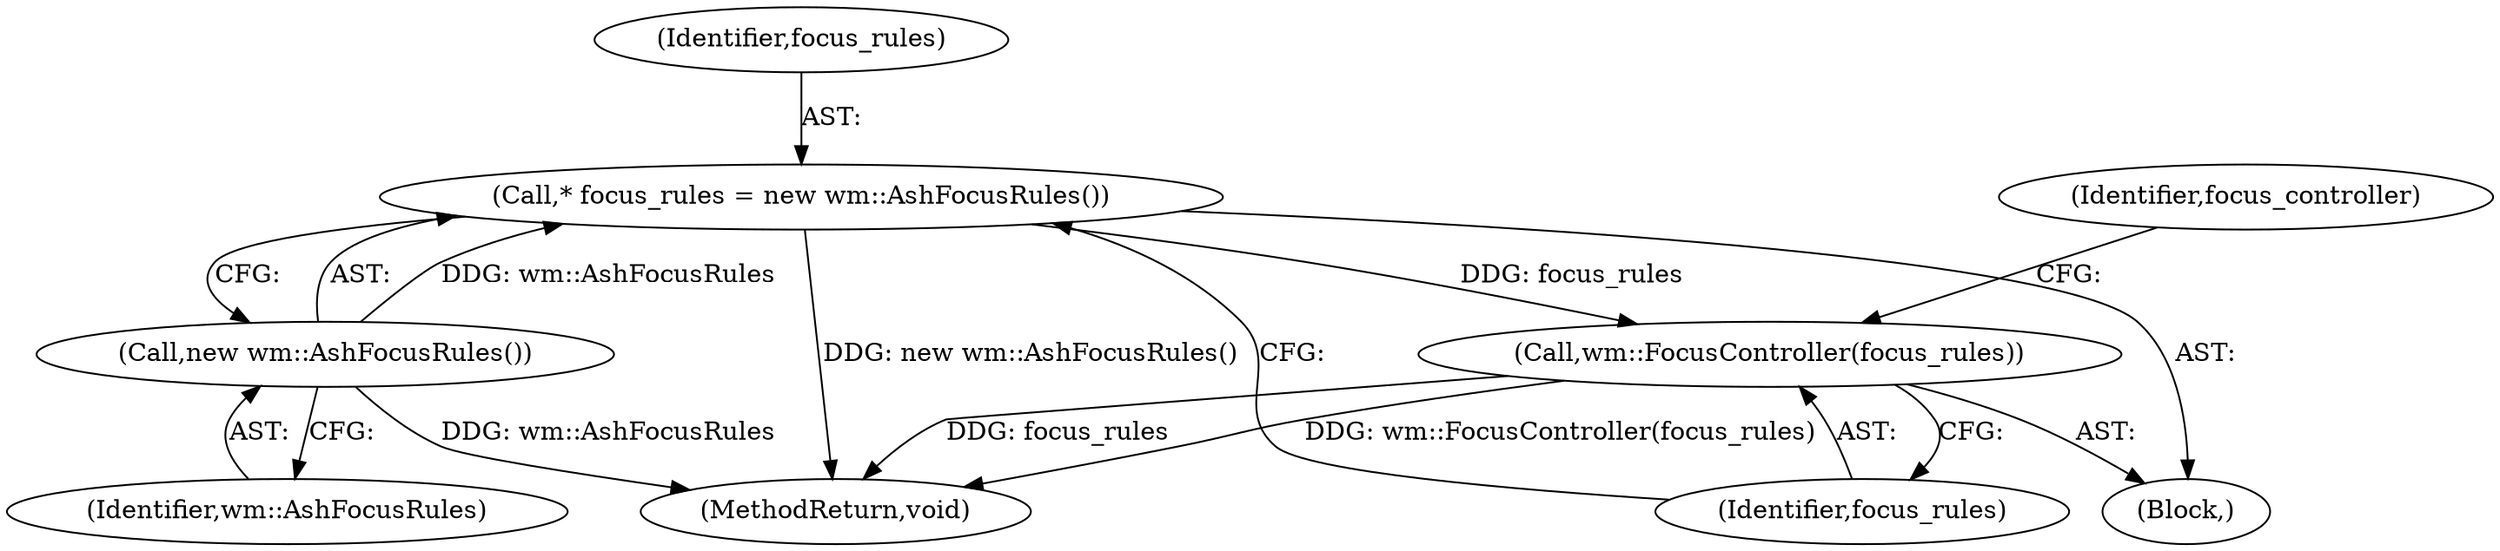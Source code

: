 digraph "0_Chrome_de485eb849be99305925de2257da3b85325df2fd@pointer" {
"1000186" [label="(Call,* focus_rules = new wm::AshFocusRules())"];
"1000188" [label="(Call,new wm::AshFocusRules())"];
"1000190" [label="(Call,wm::FocusController(focus_rules))"];
"1000187" [label="(Identifier,focus_rules)"];
"1000190" [label="(Call,wm::FocusController(focus_rules))"];
"1000191" [label="(Identifier,focus_rules)"];
"1000193" [label="(Identifier,focus_controller)"];
"1000186" [label="(Call,* focus_rules = new wm::AshFocusRules())"];
"1000188" [label="(Call,new wm::AshFocusRules())"];
"1000189" [label="(Identifier,wm::AshFocusRules)"];
"1000341" [label="(MethodReturn,void)"];
"1000106" [label="(Block,)"];
"1000186" -> "1000106"  [label="AST: "];
"1000186" -> "1000188"  [label="CFG: "];
"1000187" -> "1000186"  [label="AST: "];
"1000188" -> "1000186"  [label="AST: "];
"1000191" -> "1000186"  [label="CFG: "];
"1000186" -> "1000341"  [label="DDG: new wm::AshFocusRules()"];
"1000188" -> "1000186"  [label="DDG: wm::AshFocusRules"];
"1000186" -> "1000190"  [label="DDG: focus_rules"];
"1000188" -> "1000189"  [label="CFG: "];
"1000189" -> "1000188"  [label="AST: "];
"1000188" -> "1000341"  [label="DDG: wm::AshFocusRules"];
"1000190" -> "1000106"  [label="AST: "];
"1000190" -> "1000191"  [label="CFG: "];
"1000191" -> "1000190"  [label="AST: "];
"1000193" -> "1000190"  [label="CFG: "];
"1000190" -> "1000341"  [label="DDG: wm::FocusController(focus_rules)"];
"1000190" -> "1000341"  [label="DDG: focus_rules"];
}
